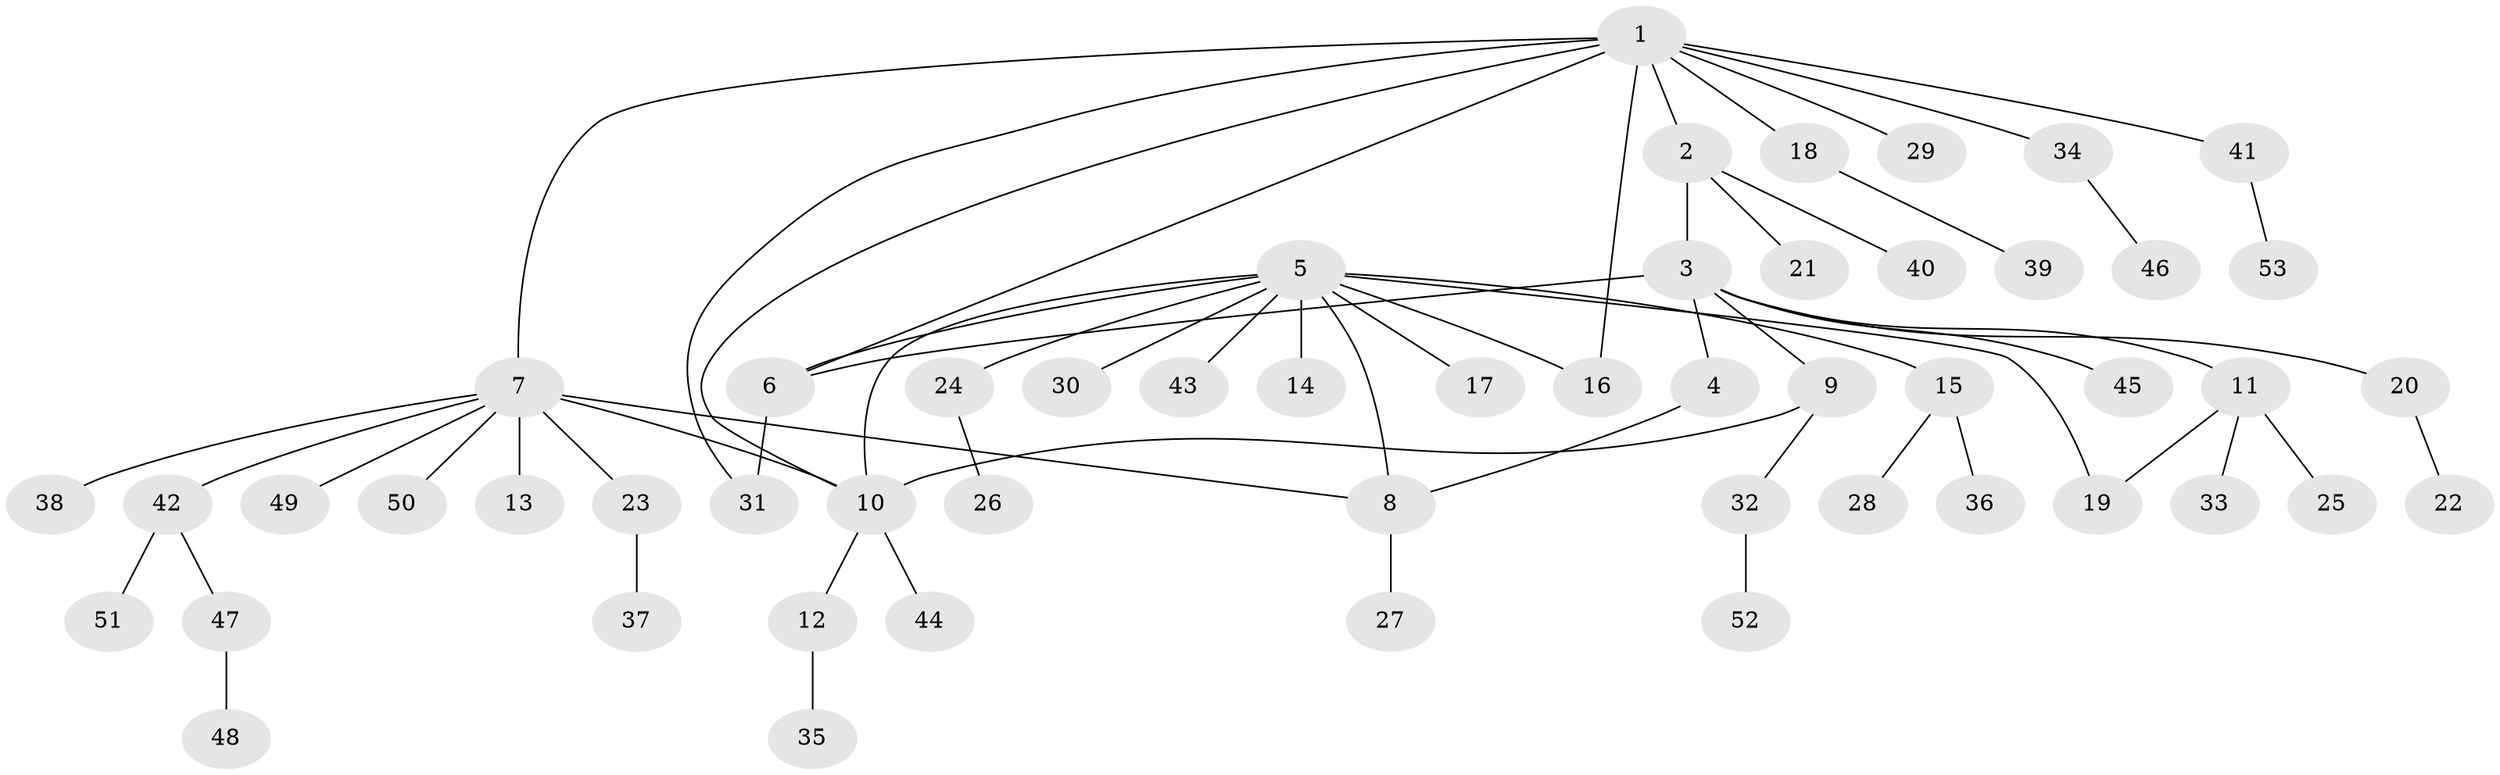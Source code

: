 // Generated by graph-tools (version 1.1) at 2025/15/03/09/25 04:15:43]
// undirected, 53 vertices, 61 edges
graph export_dot {
graph [start="1"]
  node [color=gray90,style=filled];
  1;
  2;
  3;
  4;
  5;
  6;
  7;
  8;
  9;
  10;
  11;
  12;
  13;
  14;
  15;
  16;
  17;
  18;
  19;
  20;
  21;
  22;
  23;
  24;
  25;
  26;
  27;
  28;
  29;
  30;
  31;
  32;
  33;
  34;
  35;
  36;
  37;
  38;
  39;
  40;
  41;
  42;
  43;
  44;
  45;
  46;
  47;
  48;
  49;
  50;
  51;
  52;
  53;
  1 -- 2;
  1 -- 6;
  1 -- 7;
  1 -- 10;
  1 -- 16;
  1 -- 18;
  1 -- 29;
  1 -- 31;
  1 -- 34;
  1 -- 41;
  2 -- 3;
  2 -- 21;
  2 -- 40;
  3 -- 4;
  3 -- 6;
  3 -- 9;
  3 -- 11;
  3 -- 20;
  3 -- 45;
  4 -- 8;
  5 -- 6;
  5 -- 8;
  5 -- 10;
  5 -- 14;
  5 -- 15;
  5 -- 16;
  5 -- 17;
  5 -- 19;
  5 -- 24;
  5 -- 30;
  5 -- 43;
  6 -- 31;
  7 -- 8;
  7 -- 10;
  7 -- 13;
  7 -- 23;
  7 -- 38;
  7 -- 42;
  7 -- 49;
  7 -- 50;
  8 -- 27;
  9 -- 10;
  9 -- 32;
  10 -- 12;
  10 -- 44;
  11 -- 19;
  11 -- 25;
  11 -- 33;
  12 -- 35;
  15 -- 28;
  15 -- 36;
  18 -- 39;
  20 -- 22;
  23 -- 37;
  24 -- 26;
  32 -- 52;
  34 -- 46;
  41 -- 53;
  42 -- 47;
  42 -- 51;
  47 -- 48;
}
